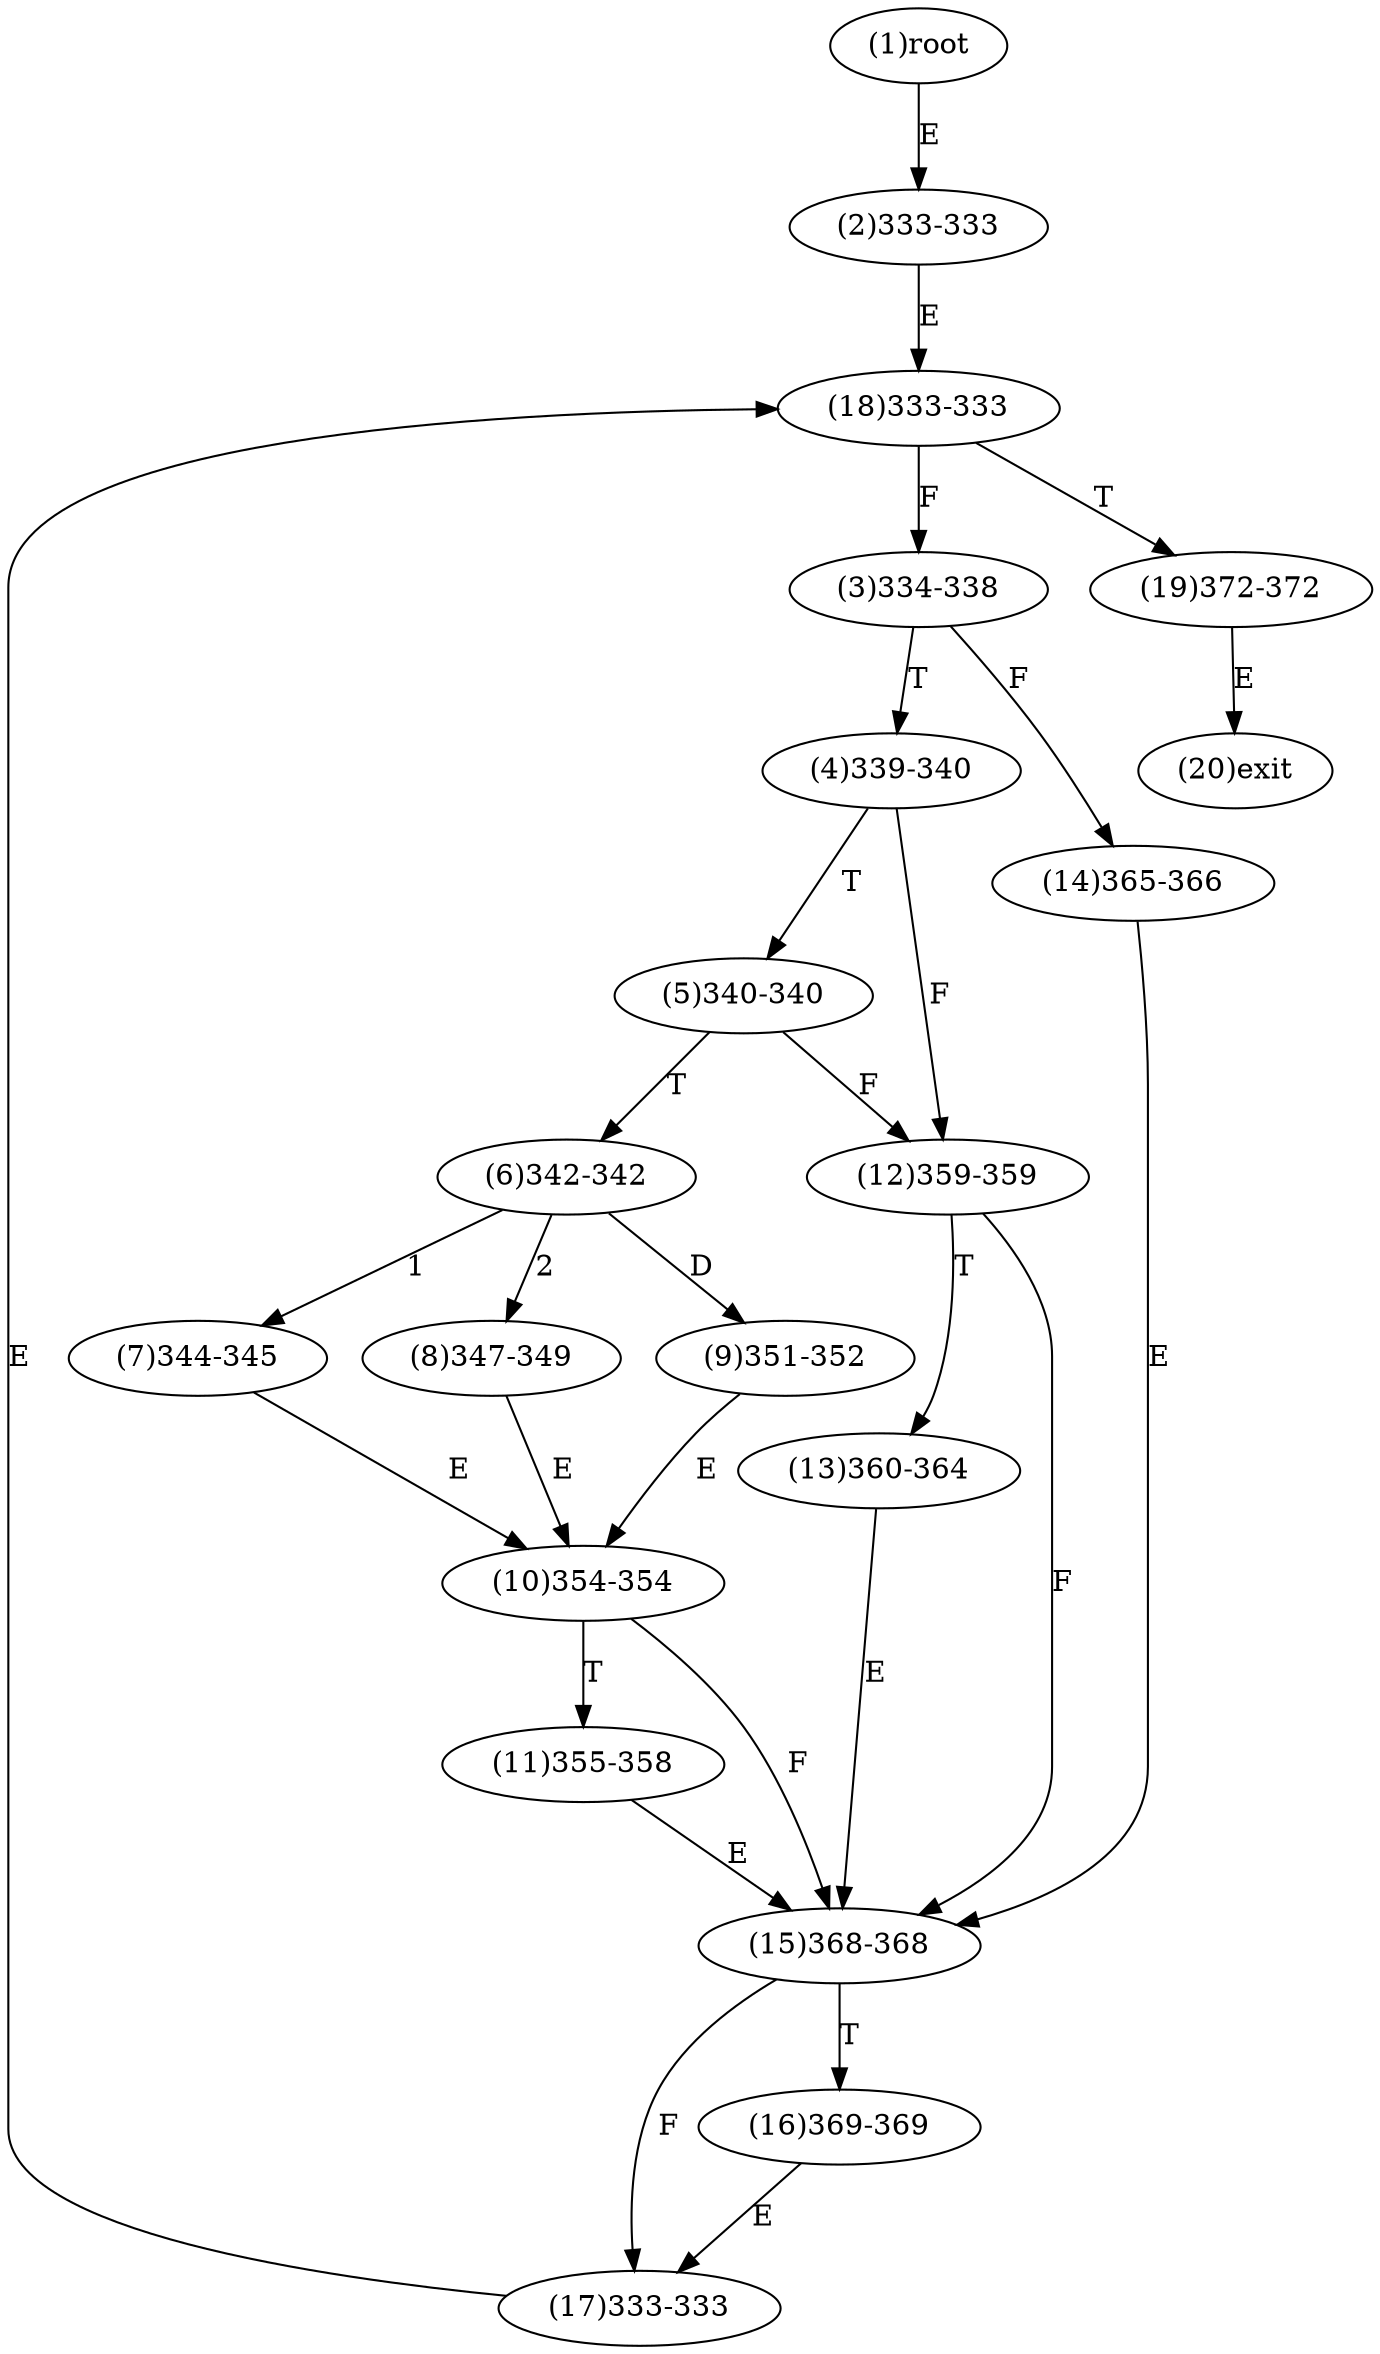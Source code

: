 digraph "" { 
1[ label="(1)root"];
2[ label="(2)333-333"];
3[ label="(3)334-338"];
4[ label="(4)339-340"];
5[ label="(5)340-340"];
6[ label="(6)342-342"];
7[ label="(7)344-345"];
8[ label="(8)347-349"];
9[ label="(9)351-352"];
10[ label="(10)354-354"];
11[ label="(11)355-358"];
12[ label="(12)359-359"];
13[ label="(13)360-364"];
14[ label="(14)365-366"];
15[ label="(15)368-368"];
17[ label="(17)333-333"];
16[ label="(16)369-369"];
19[ label="(19)372-372"];
18[ label="(18)333-333"];
20[ label="(20)exit"];
1->2[ label="E"];
2->18[ label="E"];
3->14[ label="F"];
3->4[ label="T"];
4->12[ label="F"];
4->5[ label="T"];
5->12[ label="F"];
5->6[ label="T"];
6->7[ label="1"];
6->8[ label="2"];
6->9[ label="D"];
7->10[ label="E"];
8->10[ label="E"];
9->10[ label="E"];
10->15[ label="F"];
10->11[ label="T"];
11->15[ label="E"];
12->15[ label="F"];
12->13[ label="T"];
13->15[ label="E"];
14->15[ label="E"];
15->17[ label="F"];
15->16[ label="T"];
16->17[ label="E"];
17->18[ label="E"];
18->3[ label="F"];
18->19[ label="T"];
19->20[ label="E"];
}